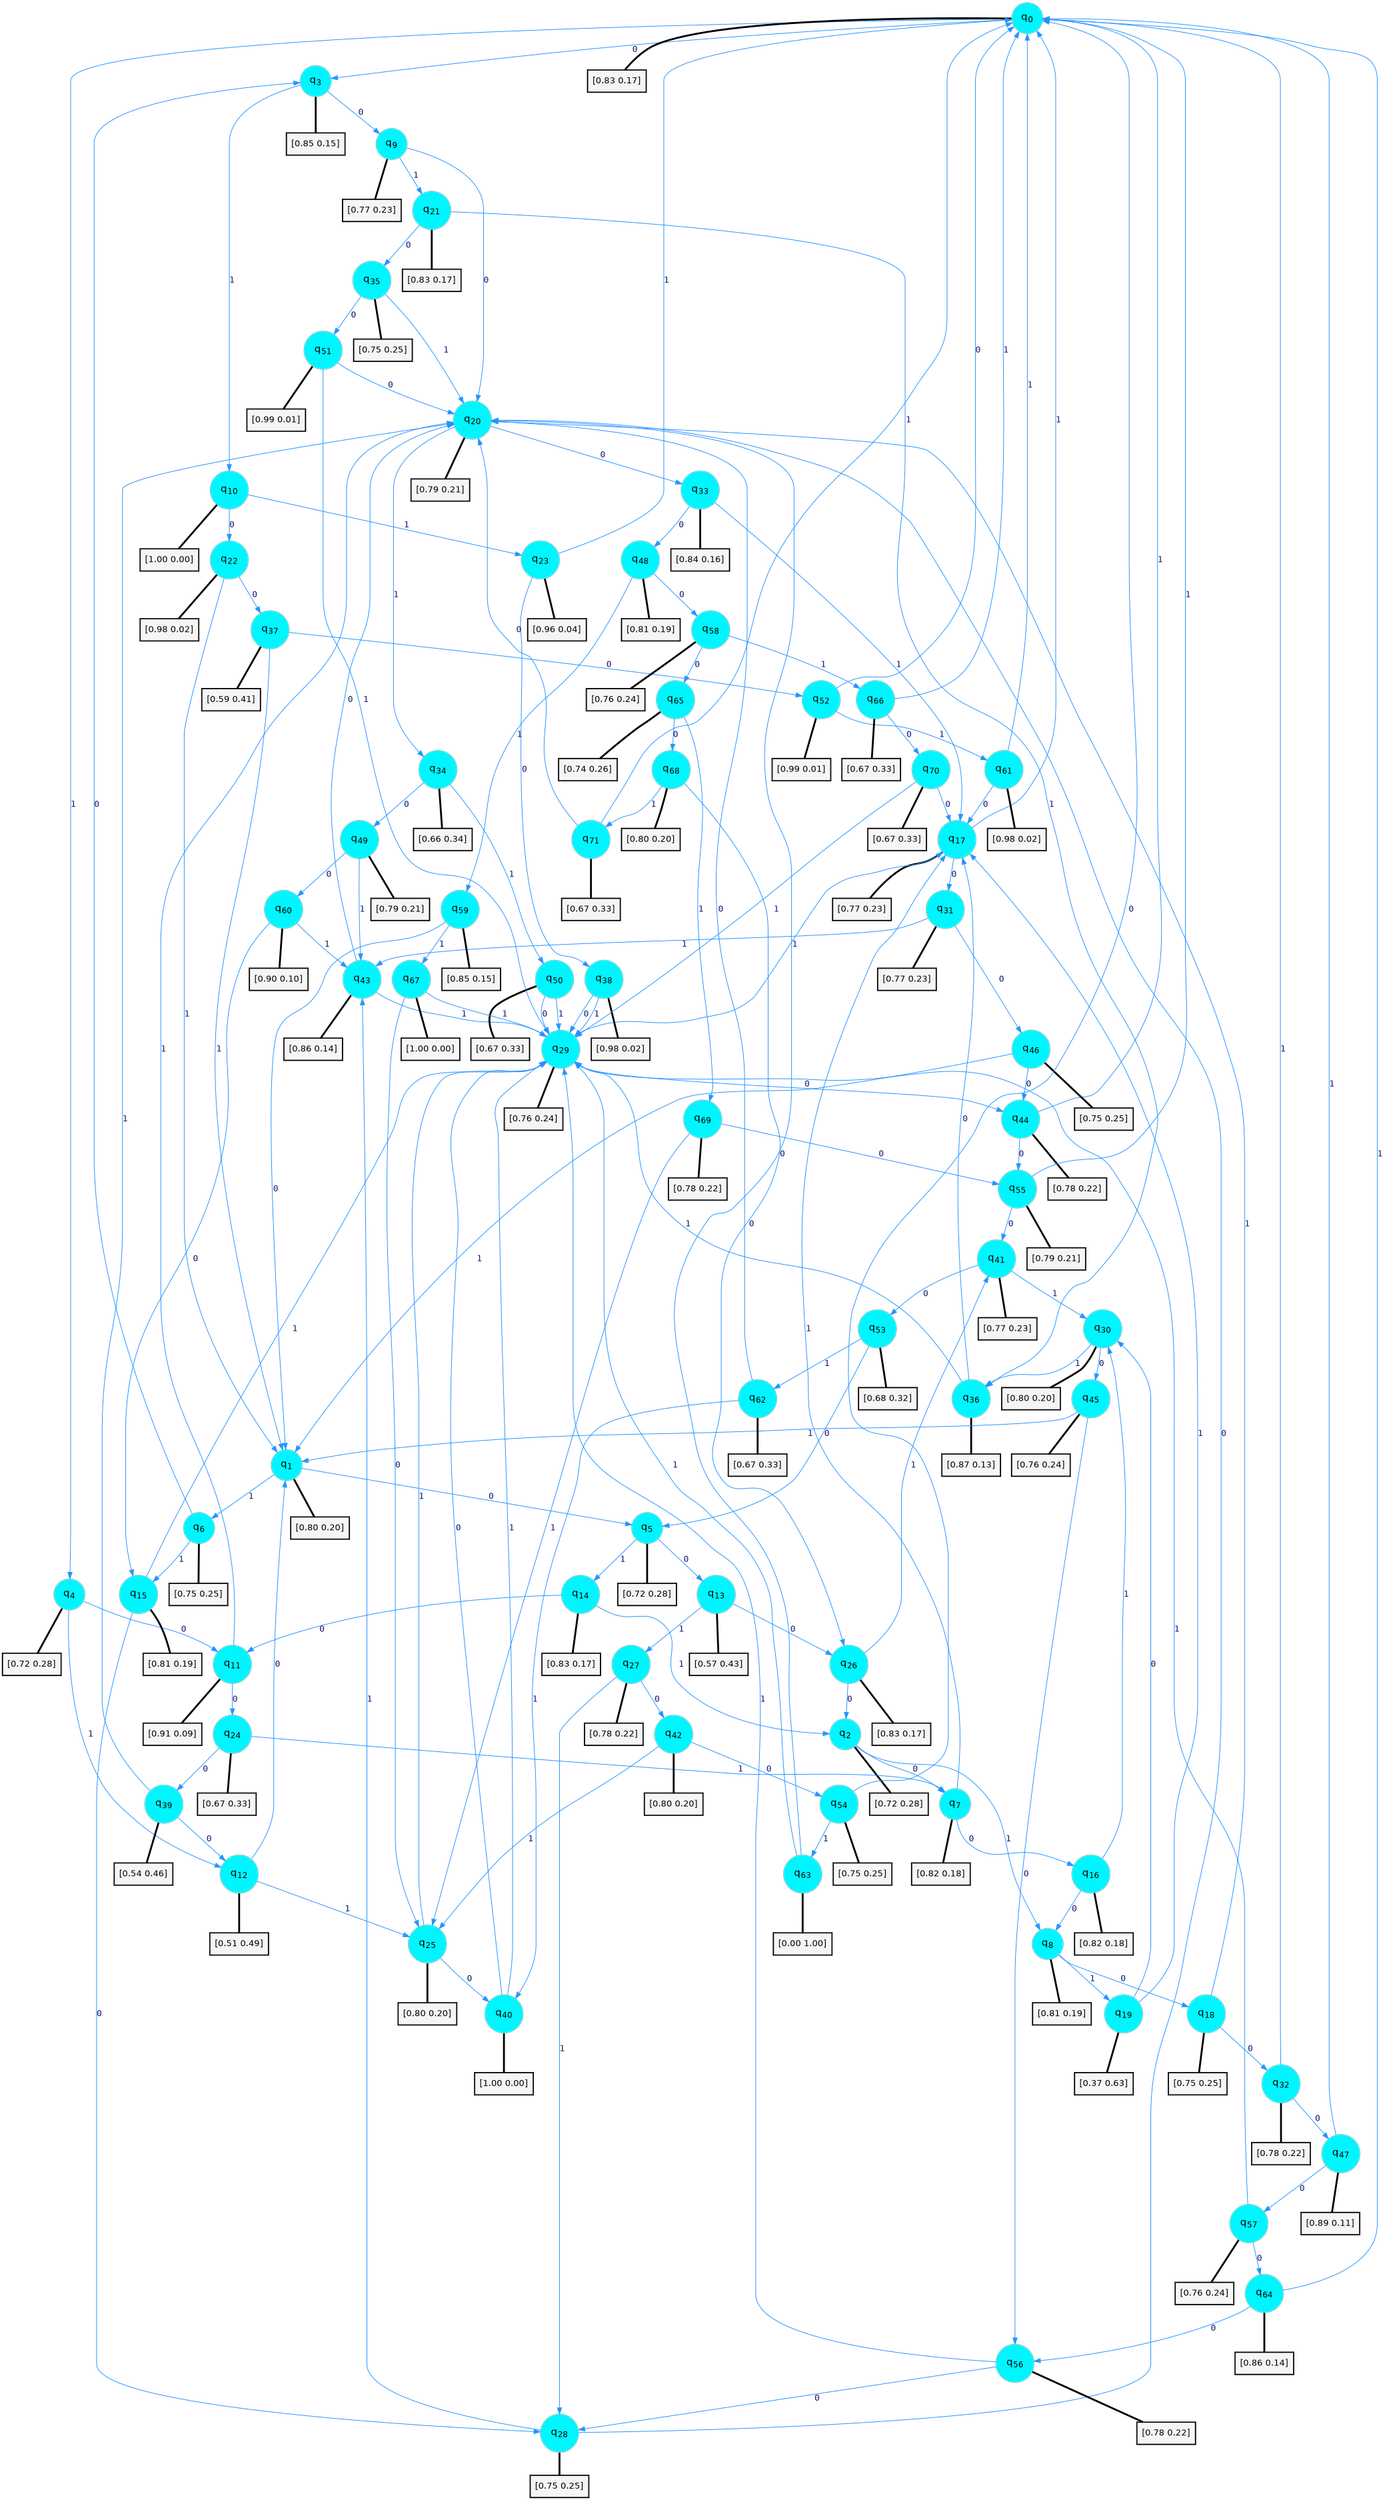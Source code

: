 digraph G {
graph [
bgcolor=transparent, dpi=300, rankdir=TD, size="40,25"];
node [
color=gray, fillcolor=turquoise1, fontcolor=black, fontname=Helvetica, fontsize=16, fontweight=bold, shape=circle, style=filled];
edge [
arrowsize=1, color=dodgerblue1, fontcolor=midnightblue, fontname=courier, fontweight=bold, penwidth=1, style=solid, weight=20];
0[label=<q<SUB>0</SUB>>];
1[label=<q<SUB>1</SUB>>];
2[label=<q<SUB>2</SUB>>];
3[label=<q<SUB>3</SUB>>];
4[label=<q<SUB>4</SUB>>];
5[label=<q<SUB>5</SUB>>];
6[label=<q<SUB>6</SUB>>];
7[label=<q<SUB>7</SUB>>];
8[label=<q<SUB>8</SUB>>];
9[label=<q<SUB>9</SUB>>];
10[label=<q<SUB>10</SUB>>];
11[label=<q<SUB>11</SUB>>];
12[label=<q<SUB>12</SUB>>];
13[label=<q<SUB>13</SUB>>];
14[label=<q<SUB>14</SUB>>];
15[label=<q<SUB>15</SUB>>];
16[label=<q<SUB>16</SUB>>];
17[label=<q<SUB>17</SUB>>];
18[label=<q<SUB>18</SUB>>];
19[label=<q<SUB>19</SUB>>];
20[label=<q<SUB>20</SUB>>];
21[label=<q<SUB>21</SUB>>];
22[label=<q<SUB>22</SUB>>];
23[label=<q<SUB>23</SUB>>];
24[label=<q<SUB>24</SUB>>];
25[label=<q<SUB>25</SUB>>];
26[label=<q<SUB>26</SUB>>];
27[label=<q<SUB>27</SUB>>];
28[label=<q<SUB>28</SUB>>];
29[label=<q<SUB>29</SUB>>];
30[label=<q<SUB>30</SUB>>];
31[label=<q<SUB>31</SUB>>];
32[label=<q<SUB>32</SUB>>];
33[label=<q<SUB>33</SUB>>];
34[label=<q<SUB>34</SUB>>];
35[label=<q<SUB>35</SUB>>];
36[label=<q<SUB>36</SUB>>];
37[label=<q<SUB>37</SUB>>];
38[label=<q<SUB>38</SUB>>];
39[label=<q<SUB>39</SUB>>];
40[label=<q<SUB>40</SUB>>];
41[label=<q<SUB>41</SUB>>];
42[label=<q<SUB>42</SUB>>];
43[label=<q<SUB>43</SUB>>];
44[label=<q<SUB>44</SUB>>];
45[label=<q<SUB>45</SUB>>];
46[label=<q<SUB>46</SUB>>];
47[label=<q<SUB>47</SUB>>];
48[label=<q<SUB>48</SUB>>];
49[label=<q<SUB>49</SUB>>];
50[label=<q<SUB>50</SUB>>];
51[label=<q<SUB>51</SUB>>];
52[label=<q<SUB>52</SUB>>];
53[label=<q<SUB>53</SUB>>];
54[label=<q<SUB>54</SUB>>];
55[label=<q<SUB>55</SUB>>];
56[label=<q<SUB>56</SUB>>];
57[label=<q<SUB>57</SUB>>];
58[label=<q<SUB>58</SUB>>];
59[label=<q<SUB>59</SUB>>];
60[label=<q<SUB>60</SUB>>];
61[label=<q<SUB>61</SUB>>];
62[label=<q<SUB>62</SUB>>];
63[label=<q<SUB>63</SUB>>];
64[label=<q<SUB>64</SUB>>];
65[label=<q<SUB>65</SUB>>];
66[label=<q<SUB>66</SUB>>];
67[label=<q<SUB>67</SUB>>];
68[label=<q<SUB>68</SUB>>];
69[label=<q<SUB>69</SUB>>];
70[label=<q<SUB>70</SUB>>];
71[label=<q<SUB>71</SUB>>];
72[label="[0.83 0.17]", shape=box,fontcolor=black, fontname=Helvetica, fontsize=14, penwidth=2, fillcolor=whitesmoke,color=black];
73[label="[0.80 0.20]", shape=box,fontcolor=black, fontname=Helvetica, fontsize=14, penwidth=2, fillcolor=whitesmoke,color=black];
74[label="[0.72 0.28]", shape=box,fontcolor=black, fontname=Helvetica, fontsize=14, penwidth=2, fillcolor=whitesmoke,color=black];
75[label="[0.85 0.15]", shape=box,fontcolor=black, fontname=Helvetica, fontsize=14, penwidth=2, fillcolor=whitesmoke,color=black];
76[label="[0.72 0.28]", shape=box,fontcolor=black, fontname=Helvetica, fontsize=14, penwidth=2, fillcolor=whitesmoke,color=black];
77[label="[0.72 0.28]", shape=box,fontcolor=black, fontname=Helvetica, fontsize=14, penwidth=2, fillcolor=whitesmoke,color=black];
78[label="[0.75 0.25]", shape=box,fontcolor=black, fontname=Helvetica, fontsize=14, penwidth=2, fillcolor=whitesmoke,color=black];
79[label="[0.82 0.18]", shape=box,fontcolor=black, fontname=Helvetica, fontsize=14, penwidth=2, fillcolor=whitesmoke,color=black];
80[label="[0.81 0.19]", shape=box,fontcolor=black, fontname=Helvetica, fontsize=14, penwidth=2, fillcolor=whitesmoke,color=black];
81[label="[0.77 0.23]", shape=box,fontcolor=black, fontname=Helvetica, fontsize=14, penwidth=2, fillcolor=whitesmoke,color=black];
82[label="[1.00 0.00]", shape=box,fontcolor=black, fontname=Helvetica, fontsize=14, penwidth=2, fillcolor=whitesmoke,color=black];
83[label="[0.91 0.09]", shape=box,fontcolor=black, fontname=Helvetica, fontsize=14, penwidth=2, fillcolor=whitesmoke,color=black];
84[label="[0.51 0.49]", shape=box,fontcolor=black, fontname=Helvetica, fontsize=14, penwidth=2, fillcolor=whitesmoke,color=black];
85[label="[0.57 0.43]", shape=box,fontcolor=black, fontname=Helvetica, fontsize=14, penwidth=2, fillcolor=whitesmoke,color=black];
86[label="[0.83 0.17]", shape=box,fontcolor=black, fontname=Helvetica, fontsize=14, penwidth=2, fillcolor=whitesmoke,color=black];
87[label="[0.81 0.19]", shape=box,fontcolor=black, fontname=Helvetica, fontsize=14, penwidth=2, fillcolor=whitesmoke,color=black];
88[label="[0.82 0.18]", shape=box,fontcolor=black, fontname=Helvetica, fontsize=14, penwidth=2, fillcolor=whitesmoke,color=black];
89[label="[0.77 0.23]", shape=box,fontcolor=black, fontname=Helvetica, fontsize=14, penwidth=2, fillcolor=whitesmoke,color=black];
90[label="[0.75 0.25]", shape=box,fontcolor=black, fontname=Helvetica, fontsize=14, penwidth=2, fillcolor=whitesmoke,color=black];
91[label="[0.37 0.63]", shape=box,fontcolor=black, fontname=Helvetica, fontsize=14, penwidth=2, fillcolor=whitesmoke,color=black];
92[label="[0.79 0.21]", shape=box,fontcolor=black, fontname=Helvetica, fontsize=14, penwidth=2, fillcolor=whitesmoke,color=black];
93[label="[0.83 0.17]", shape=box,fontcolor=black, fontname=Helvetica, fontsize=14, penwidth=2, fillcolor=whitesmoke,color=black];
94[label="[0.98 0.02]", shape=box,fontcolor=black, fontname=Helvetica, fontsize=14, penwidth=2, fillcolor=whitesmoke,color=black];
95[label="[0.96 0.04]", shape=box,fontcolor=black, fontname=Helvetica, fontsize=14, penwidth=2, fillcolor=whitesmoke,color=black];
96[label="[0.67 0.33]", shape=box,fontcolor=black, fontname=Helvetica, fontsize=14, penwidth=2, fillcolor=whitesmoke,color=black];
97[label="[0.80 0.20]", shape=box,fontcolor=black, fontname=Helvetica, fontsize=14, penwidth=2, fillcolor=whitesmoke,color=black];
98[label="[0.83 0.17]", shape=box,fontcolor=black, fontname=Helvetica, fontsize=14, penwidth=2, fillcolor=whitesmoke,color=black];
99[label="[0.78 0.22]", shape=box,fontcolor=black, fontname=Helvetica, fontsize=14, penwidth=2, fillcolor=whitesmoke,color=black];
100[label="[0.75 0.25]", shape=box,fontcolor=black, fontname=Helvetica, fontsize=14, penwidth=2, fillcolor=whitesmoke,color=black];
101[label="[0.76 0.24]", shape=box,fontcolor=black, fontname=Helvetica, fontsize=14, penwidth=2, fillcolor=whitesmoke,color=black];
102[label="[0.80 0.20]", shape=box,fontcolor=black, fontname=Helvetica, fontsize=14, penwidth=2, fillcolor=whitesmoke,color=black];
103[label="[0.77 0.23]", shape=box,fontcolor=black, fontname=Helvetica, fontsize=14, penwidth=2, fillcolor=whitesmoke,color=black];
104[label="[0.78 0.22]", shape=box,fontcolor=black, fontname=Helvetica, fontsize=14, penwidth=2, fillcolor=whitesmoke,color=black];
105[label="[0.84 0.16]", shape=box,fontcolor=black, fontname=Helvetica, fontsize=14, penwidth=2, fillcolor=whitesmoke,color=black];
106[label="[0.66 0.34]", shape=box,fontcolor=black, fontname=Helvetica, fontsize=14, penwidth=2, fillcolor=whitesmoke,color=black];
107[label="[0.75 0.25]", shape=box,fontcolor=black, fontname=Helvetica, fontsize=14, penwidth=2, fillcolor=whitesmoke,color=black];
108[label="[0.87 0.13]", shape=box,fontcolor=black, fontname=Helvetica, fontsize=14, penwidth=2, fillcolor=whitesmoke,color=black];
109[label="[0.59 0.41]", shape=box,fontcolor=black, fontname=Helvetica, fontsize=14, penwidth=2, fillcolor=whitesmoke,color=black];
110[label="[0.98 0.02]", shape=box,fontcolor=black, fontname=Helvetica, fontsize=14, penwidth=2, fillcolor=whitesmoke,color=black];
111[label="[0.54 0.46]", shape=box,fontcolor=black, fontname=Helvetica, fontsize=14, penwidth=2, fillcolor=whitesmoke,color=black];
112[label="[1.00 0.00]", shape=box,fontcolor=black, fontname=Helvetica, fontsize=14, penwidth=2, fillcolor=whitesmoke,color=black];
113[label="[0.77 0.23]", shape=box,fontcolor=black, fontname=Helvetica, fontsize=14, penwidth=2, fillcolor=whitesmoke,color=black];
114[label="[0.80 0.20]", shape=box,fontcolor=black, fontname=Helvetica, fontsize=14, penwidth=2, fillcolor=whitesmoke,color=black];
115[label="[0.86 0.14]", shape=box,fontcolor=black, fontname=Helvetica, fontsize=14, penwidth=2, fillcolor=whitesmoke,color=black];
116[label="[0.78 0.22]", shape=box,fontcolor=black, fontname=Helvetica, fontsize=14, penwidth=2, fillcolor=whitesmoke,color=black];
117[label="[0.76 0.24]", shape=box,fontcolor=black, fontname=Helvetica, fontsize=14, penwidth=2, fillcolor=whitesmoke,color=black];
118[label="[0.75 0.25]", shape=box,fontcolor=black, fontname=Helvetica, fontsize=14, penwidth=2, fillcolor=whitesmoke,color=black];
119[label="[0.89 0.11]", shape=box,fontcolor=black, fontname=Helvetica, fontsize=14, penwidth=2, fillcolor=whitesmoke,color=black];
120[label="[0.81 0.19]", shape=box,fontcolor=black, fontname=Helvetica, fontsize=14, penwidth=2, fillcolor=whitesmoke,color=black];
121[label="[0.79 0.21]", shape=box,fontcolor=black, fontname=Helvetica, fontsize=14, penwidth=2, fillcolor=whitesmoke,color=black];
122[label="[0.67 0.33]", shape=box,fontcolor=black, fontname=Helvetica, fontsize=14, penwidth=2, fillcolor=whitesmoke,color=black];
123[label="[0.99 0.01]", shape=box,fontcolor=black, fontname=Helvetica, fontsize=14, penwidth=2, fillcolor=whitesmoke,color=black];
124[label="[0.99 0.01]", shape=box,fontcolor=black, fontname=Helvetica, fontsize=14, penwidth=2, fillcolor=whitesmoke,color=black];
125[label="[0.68 0.32]", shape=box,fontcolor=black, fontname=Helvetica, fontsize=14, penwidth=2, fillcolor=whitesmoke,color=black];
126[label="[0.75 0.25]", shape=box,fontcolor=black, fontname=Helvetica, fontsize=14, penwidth=2, fillcolor=whitesmoke,color=black];
127[label="[0.79 0.21]", shape=box,fontcolor=black, fontname=Helvetica, fontsize=14, penwidth=2, fillcolor=whitesmoke,color=black];
128[label="[0.78 0.22]", shape=box,fontcolor=black, fontname=Helvetica, fontsize=14, penwidth=2, fillcolor=whitesmoke,color=black];
129[label="[0.76 0.24]", shape=box,fontcolor=black, fontname=Helvetica, fontsize=14, penwidth=2, fillcolor=whitesmoke,color=black];
130[label="[0.76 0.24]", shape=box,fontcolor=black, fontname=Helvetica, fontsize=14, penwidth=2, fillcolor=whitesmoke,color=black];
131[label="[0.85 0.15]", shape=box,fontcolor=black, fontname=Helvetica, fontsize=14, penwidth=2, fillcolor=whitesmoke,color=black];
132[label="[0.90 0.10]", shape=box,fontcolor=black, fontname=Helvetica, fontsize=14, penwidth=2, fillcolor=whitesmoke,color=black];
133[label="[0.98 0.02]", shape=box,fontcolor=black, fontname=Helvetica, fontsize=14, penwidth=2, fillcolor=whitesmoke,color=black];
134[label="[0.67 0.33]", shape=box,fontcolor=black, fontname=Helvetica, fontsize=14, penwidth=2, fillcolor=whitesmoke,color=black];
135[label="[0.00 1.00]", shape=box,fontcolor=black, fontname=Helvetica, fontsize=14, penwidth=2, fillcolor=whitesmoke,color=black];
136[label="[0.86 0.14]", shape=box,fontcolor=black, fontname=Helvetica, fontsize=14, penwidth=2, fillcolor=whitesmoke,color=black];
137[label="[0.74 0.26]", shape=box,fontcolor=black, fontname=Helvetica, fontsize=14, penwidth=2, fillcolor=whitesmoke,color=black];
138[label="[0.67 0.33]", shape=box,fontcolor=black, fontname=Helvetica, fontsize=14, penwidth=2, fillcolor=whitesmoke,color=black];
139[label="[1.00 0.00]", shape=box,fontcolor=black, fontname=Helvetica, fontsize=14, penwidth=2, fillcolor=whitesmoke,color=black];
140[label="[0.80 0.20]", shape=box,fontcolor=black, fontname=Helvetica, fontsize=14, penwidth=2, fillcolor=whitesmoke,color=black];
141[label="[0.78 0.22]", shape=box,fontcolor=black, fontname=Helvetica, fontsize=14, penwidth=2, fillcolor=whitesmoke,color=black];
142[label="[0.67 0.33]", shape=box,fontcolor=black, fontname=Helvetica, fontsize=14, penwidth=2, fillcolor=whitesmoke,color=black];
143[label="[0.67 0.33]", shape=box,fontcolor=black, fontname=Helvetica, fontsize=14, penwidth=2, fillcolor=whitesmoke,color=black];
0->3 [label=0];
0->4 [label=1];
0->72 [arrowhead=none, penwidth=3,color=black];
1->5 [label=0];
1->6 [label=1];
1->73 [arrowhead=none, penwidth=3,color=black];
2->7 [label=0];
2->8 [label=1];
2->74 [arrowhead=none, penwidth=3,color=black];
3->9 [label=0];
3->10 [label=1];
3->75 [arrowhead=none, penwidth=3,color=black];
4->11 [label=0];
4->12 [label=1];
4->76 [arrowhead=none, penwidth=3,color=black];
5->13 [label=0];
5->14 [label=1];
5->77 [arrowhead=none, penwidth=3,color=black];
6->3 [label=0];
6->15 [label=1];
6->78 [arrowhead=none, penwidth=3,color=black];
7->16 [label=0];
7->17 [label=1];
7->79 [arrowhead=none, penwidth=3,color=black];
8->18 [label=0];
8->19 [label=1];
8->80 [arrowhead=none, penwidth=3,color=black];
9->20 [label=0];
9->21 [label=1];
9->81 [arrowhead=none, penwidth=3,color=black];
10->22 [label=0];
10->23 [label=1];
10->82 [arrowhead=none, penwidth=3,color=black];
11->24 [label=0];
11->20 [label=1];
11->83 [arrowhead=none, penwidth=3,color=black];
12->1 [label=0];
12->25 [label=1];
12->84 [arrowhead=none, penwidth=3,color=black];
13->26 [label=0];
13->27 [label=1];
13->85 [arrowhead=none, penwidth=3,color=black];
14->11 [label=0];
14->2 [label=1];
14->86 [arrowhead=none, penwidth=3,color=black];
15->28 [label=0];
15->29 [label=1];
15->87 [arrowhead=none, penwidth=3,color=black];
16->8 [label=0];
16->30 [label=1];
16->88 [arrowhead=none, penwidth=3,color=black];
17->31 [label=0];
17->0 [label=1];
17->89 [arrowhead=none, penwidth=3,color=black];
18->32 [label=0];
18->20 [label=1];
18->90 [arrowhead=none, penwidth=3,color=black];
19->30 [label=0];
19->17 [label=1];
19->91 [arrowhead=none, penwidth=3,color=black];
20->33 [label=0];
20->34 [label=1];
20->92 [arrowhead=none, penwidth=3,color=black];
21->35 [label=0];
21->36 [label=1];
21->93 [arrowhead=none, penwidth=3,color=black];
22->37 [label=0];
22->1 [label=1];
22->94 [arrowhead=none, penwidth=3,color=black];
23->38 [label=0];
23->0 [label=1];
23->95 [arrowhead=none, penwidth=3,color=black];
24->39 [label=0];
24->7 [label=1];
24->96 [arrowhead=none, penwidth=3,color=black];
25->40 [label=0];
25->29 [label=1];
25->97 [arrowhead=none, penwidth=3,color=black];
26->2 [label=0];
26->41 [label=1];
26->98 [arrowhead=none, penwidth=3,color=black];
27->42 [label=0];
27->28 [label=1];
27->99 [arrowhead=none, penwidth=3,color=black];
28->20 [label=0];
28->43 [label=1];
28->100 [arrowhead=none, penwidth=3,color=black];
29->44 [label=0];
29->17 [label=1];
29->101 [arrowhead=none, penwidth=3,color=black];
30->45 [label=0];
30->36 [label=1];
30->102 [arrowhead=none, penwidth=3,color=black];
31->46 [label=0];
31->43 [label=1];
31->103 [arrowhead=none, penwidth=3,color=black];
32->47 [label=0];
32->0 [label=1];
32->104 [arrowhead=none, penwidth=3,color=black];
33->48 [label=0];
33->17 [label=1];
33->105 [arrowhead=none, penwidth=3,color=black];
34->49 [label=0];
34->50 [label=1];
34->106 [arrowhead=none, penwidth=3,color=black];
35->51 [label=0];
35->20 [label=1];
35->107 [arrowhead=none, penwidth=3,color=black];
36->17 [label=0];
36->29 [label=1];
36->108 [arrowhead=none, penwidth=3,color=black];
37->52 [label=0];
37->1 [label=1];
37->109 [arrowhead=none, penwidth=3,color=black];
38->29 [label=0];
38->29 [label=1];
38->110 [arrowhead=none, penwidth=3,color=black];
39->12 [label=0];
39->20 [label=1];
39->111 [arrowhead=none, penwidth=3,color=black];
40->29 [label=0];
40->29 [label=1];
40->112 [arrowhead=none, penwidth=3,color=black];
41->53 [label=0];
41->30 [label=1];
41->113 [arrowhead=none, penwidth=3,color=black];
42->54 [label=0];
42->25 [label=1];
42->114 [arrowhead=none, penwidth=3,color=black];
43->20 [label=0];
43->29 [label=1];
43->115 [arrowhead=none, penwidth=3,color=black];
44->55 [label=0];
44->0 [label=1];
44->116 [arrowhead=none, penwidth=3,color=black];
45->56 [label=0];
45->1 [label=1];
45->117 [arrowhead=none, penwidth=3,color=black];
46->44 [label=0];
46->1 [label=1];
46->118 [arrowhead=none, penwidth=3,color=black];
47->57 [label=0];
47->0 [label=1];
47->119 [arrowhead=none, penwidth=3,color=black];
48->58 [label=0];
48->59 [label=1];
48->120 [arrowhead=none, penwidth=3,color=black];
49->60 [label=0];
49->43 [label=1];
49->121 [arrowhead=none, penwidth=3,color=black];
50->29 [label=0];
50->29 [label=1];
50->122 [arrowhead=none, penwidth=3,color=black];
51->20 [label=0];
51->29 [label=1];
51->123 [arrowhead=none, penwidth=3,color=black];
52->0 [label=0];
52->61 [label=1];
52->124 [arrowhead=none, penwidth=3,color=black];
53->5 [label=0];
53->62 [label=1];
53->125 [arrowhead=none, penwidth=3,color=black];
54->0 [label=0];
54->63 [label=1];
54->126 [arrowhead=none, penwidth=3,color=black];
55->41 [label=0];
55->0 [label=1];
55->127 [arrowhead=none, penwidth=3,color=black];
56->28 [label=0];
56->29 [label=1];
56->128 [arrowhead=none, penwidth=3,color=black];
57->64 [label=0];
57->29 [label=1];
57->129 [arrowhead=none, penwidth=3,color=black];
58->65 [label=0];
58->66 [label=1];
58->130 [arrowhead=none, penwidth=3,color=black];
59->1 [label=0];
59->67 [label=1];
59->131 [arrowhead=none, penwidth=3,color=black];
60->15 [label=0];
60->43 [label=1];
60->132 [arrowhead=none, penwidth=3,color=black];
61->17 [label=0];
61->0 [label=1];
61->133 [arrowhead=none, penwidth=3,color=black];
62->20 [label=0];
62->40 [label=1];
62->134 [arrowhead=none, penwidth=3,color=black];
63->20 [label=0];
63->29 [label=1];
63->135 [arrowhead=none, penwidth=3,color=black];
64->56 [label=0];
64->0 [label=1];
64->136 [arrowhead=none, penwidth=3,color=black];
65->68 [label=0];
65->69 [label=1];
65->137 [arrowhead=none, penwidth=3,color=black];
66->70 [label=0];
66->0 [label=1];
66->138 [arrowhead=none, penwidth=3,color=black];
67->25 [label=0];
67->29 [label=1];
67->139 [arrowhead=none, penwidth=3,color=black];
68->26 [label=0];
68->71 [label=1];
68->140 [arrowhead=none, penwidth=3,color=black];
69->55 [label=0];
69->25 [label=1];
69->141 [arrowhead=none, penwidth=3,color=black];
70->17 [label=0];
70->29 [label=1];
70->142 [arrowhead=none, penwidth=3,color=black];
71->20 [label=0];
71->0 [label=1];
71->143 [arrowhead=none, penwidth=3,color=black];
}
